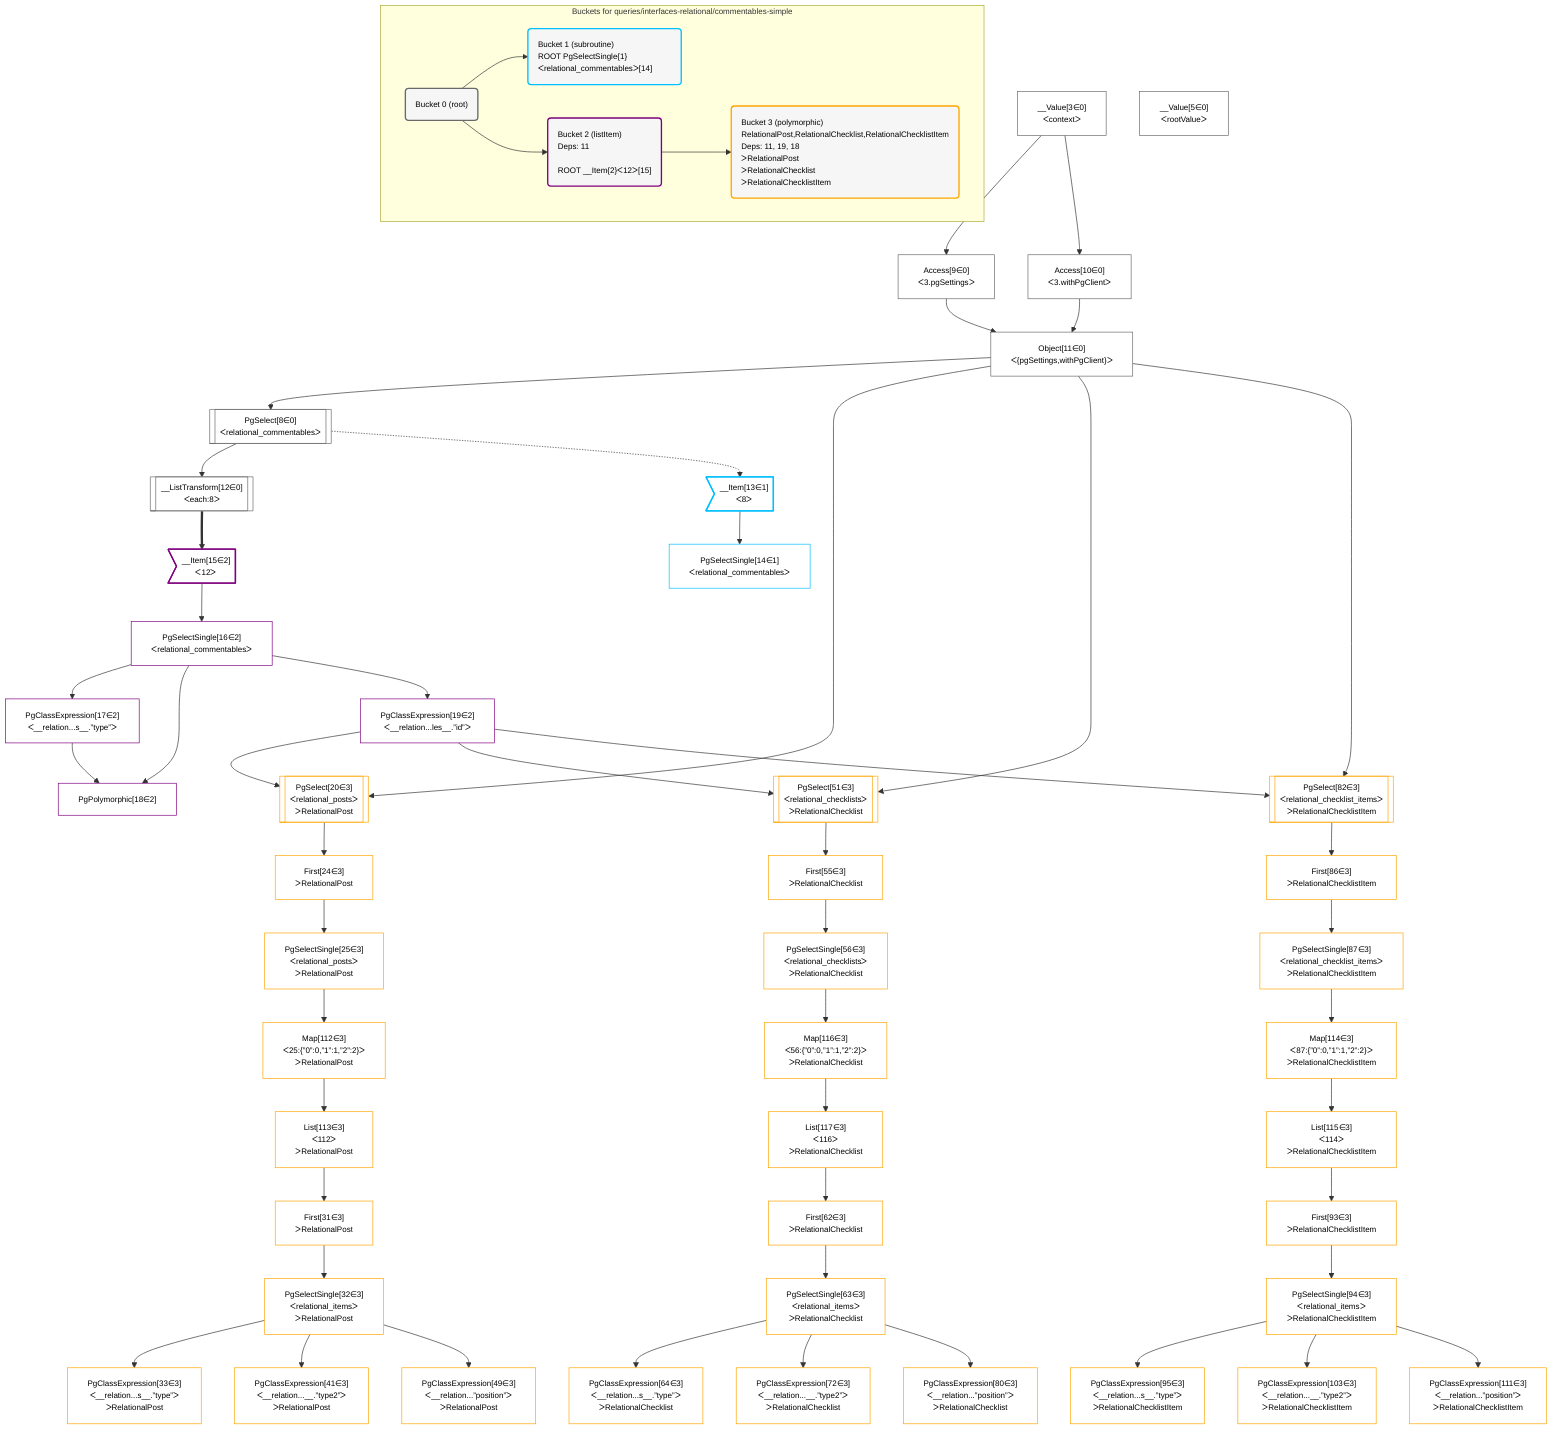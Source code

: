 %%{init: {'themeVariables': { 'fontSize': '12px'}}}%%
graph TD
    classDef path fill:#eee,stroke:#000,color:#000
    classDef plan fill:#fff,stroke-width:1px,color:#000
    classDef itemplan fill:#fff,stroke-width:2px,color:#000
    classDef sideeffectplan fill:#f00,stroke-width:2px,color:#000
    classDef bucket fill:#f6f6f6,color:#000,stroke-width:2px,text-align:left


    %% define steps
    __Value3["__Value[3∈0]<br />ᐸcontextᐳ"]:::plan
    __Value5["__Value[5∈0]<br />ᐸrootValueᐳ"]:::plan
    Access9["Access[9∈0]<br />ᐸ3.pgSettingsᐳ"]:::plan
    Access10["Access[10∈0]<br />ᐸ3.withPgClientᐳ"]:::plan
    Object11["Object[11∈0]<br />ᐸ{pgSettings,withPgClient}ᐳ"]:::plan
    PgSelect8[["PgSelect[8∈0]<br />ᐸrelational_commentablesᐳ"]]:::plan
    __ListTransform12[["__ListTransform[12∈0]<br />ᐸeach:8ᐳ"]]:::plan
    __Item13>"__Item[13∈1]<br />ᐸ8ᐳ"]:::itemplan
    PgSelectSingle14["PgSelectSingle[14∈1]<br />ᐸrelational_commentablesᐳ"]:::plan
    __Item15>"__Item[15∈2]<br />ᐸ12ᐳ"]:::itemplan
    PgSelectSingle16["PgSelectSingle[16∈2]<br />ᐸrelational_commentablesᐳ"]:::plan
    PgClassExpression17["PgClassExpression[17∈2]<br />ᐸ__relation...s__.”type”ᐳ"]:::plan
    PgPolymorphic18["PgPolymorphic[18∈2]"]:::plan
    PgClassExpression19["PgClassExpression[19∈2]<br />ᐸ__relation...les__.”id”ᐳ"]:::plan
    PgSelect20[["PgSelect[20∈3]<br />ᐸrelational_postsᐳ<br />ᐳRelationalPost"]]:::plan
    First24["First[24∈3]<br />ᐳRelationalPost"]:::plan
    PgSelectSingle25["PgSelectSingle[25∈3]<br />ᐸrelational_postsᐳ<br />ᐳRelationalPost"]:::plan
    Map112["Map[112∈3]<br />ᐸ25:{”0”:0,”1”:1,”2”:2}ᐳ<br />ᐳRelationalPost"]:::plan
    List113["List[113∈3]<br />ᐸ112ᐳ<br />ᐳRelationalPost"]:::plan
    First31["First[31∈3]<br />ᐳRelationalPost"]:::plan
    PgSelectSingle32["PgSelectSingle[32∈3]<br />ᐸrelational_itemsᐳ<br />ᐳRelationalPost"]:::plan
    PgClassExpression33["PgClassExpression[33∈3]<br />ᐸ__relation...s__.”type”ᐳ<br />ᐳRelationalPost"]:::plan
    PgClassExpression41["PgClassExpression[41∈3]<br />ᐸ__relation...__.”type2”ᐳ<br />ᐳRelationalPost"]:::plan
    PgClassExpression49["PgClassExpression[49∈3]<br />ᐸ__relation...”position”ᐳ<br />ᐳRelationalPost"]:::plan
    PgSelect51[["PgSelect[51∈3]<br />ᐸrelational_checklistsᐳ<br />ᐳRelationalChecklist"]]:::plan
    First55["First[55∈3]<br />ᐳRelationalChecklist"]:::plan
    PgSelectSingle56["PgSelectSingle[56∈3]<br />ᐸrelational_checklistsᐳ<br />ᐳRelationalChecklist"]:::plan
    Map116["Map[116∈3]<br />ᐸ56:{”0”:0,”1”:1,”2”:2}ᐳ<br />ᐳRelationalChecklist"]:::plan
    List117["List[117∈3]<br />ᐸ116ᐳ<br />ᐳRelationalChecklist"]:::plan
    First62["First[62∈3]<br />ᐳRelationalChecklist"]:::plan
    PgSelectSingle63["PgSelectSingle[63∈3]<br />ᐸrelational_itemsᐳ<br />ᐳRelationalChecklist"]:::plan
    PgClassExpression64["PgClassExpression[64∈3]<br />ᐸ__relation...s__.”type”ᐳ<br />ᐳRelationalChecklist"]:::plan
    PgClassExpression72["PgClassExpression[72∈3]<br />ᐸ__relation...__.”type2”ᐳ<br />ᐳRelationalChecklist"]:::plan
    PgClassExpression80["PgClassExpression[80∈3]<br />ᐸ__relation...”position”ᐳ<br />ᐳRelationalChecklist"]:::plan
    PgSelect82[["PgSelect[82∈3]<br />ᐸrelational_checklist_itemsᐳ<br />ᐳRelationalChecklistItem"]]:::plan
    First86["First[86∈3]<br />ᐳRelationalChecklistItem"]:::plan
    PgSelectSingle87["PgSelectSingle[87∈3]<br />ᐸrelational_checklist_itemsᐳ<br />ᐳRelationalChecklistItem"]:::plan
    Map114["Map[114∈3]<br />ᐸ87:{”0”:0,”1”:1,”2”:2}ᐳ<br />ᐳRelationalChecklistItem"]:::plan
    List115["List[115∈3]<br />ᐸ114ᐳ<br />ᐳRelationalChecklistItem"]:::plan
    First93["First[93∈3]<br />ᐳRelationalChecklistItem"]:::plan
    PgSelectSingle94["PgSelectSingle[94∈3]<br />ᐸrelational_itemsᐳ<br />ᐳRelationalChecklistItem"]:::plan
    PgClassExpression95["PgClassExpression[95∈3]<br />ᐸ__relation...s__.”type”ᐳ<br />ᐳRelationalChecklistItem"]:::plan
    PgClassExpression103["PgClassExpression[103∈3]<br />ᐸ__relation...__.”type2”ᐳ<br />ᐳRelationalChecklistItem"]:::plan
    PgClassExpression111["PgClassExpression[111∈3]<br />ᐸ__relation...”position”ᐳ<br />ᐳRelationalChecklistItem"]:::plan

    %% plan dependencies
    __Value3 --> Access9
    __Value3 --> Access10
    Access9 & Access10 --> Object11
    Object11 --> PgSelect8
    PgSelect8 --> __ListTransform12
    PgSelect8 -.-> __Item13
    __Item13 --> PgSelectSingle14
    __ListTransform12 ==> __Item15
    __Item15 --> PgSelectSingle16
    PgSelectSingle16 --> PgClassExpression17
    PgSelectSingle16 & PgClassExpression17 --> PgPolymorphic18
    PgSelectSingle16 --> PgClassExpression19
    Object11 & PgClassExpression19 --> PgSelect20
    PgSelect20 --> First24
    First24 --> PgSelectSingle25
    PgSelectSingle25 --> Map112
    Map112 --> List113
    List113 --> First31
    First31 --> PgSelectSingle32
    PgSelectSingle32 --> PgClassExpression33
    PgSelectSingle32 --> PgClassExpression41
    PgSelectSingle32 --> PgClassExpression49
    Object11 & PgClassExpression19 --> PgSelect51
    PgSelect51 --> First55
    First55 --> PgSelectSingle56
    PgSelectSingle56 --> Map116
    Map116 --> List117
    List117 --> First62
    First62 --> PgSelectSingle63
    PgSelectSingle63 --> PgClassExpression64
    PgSelectSingle63 --> PgClassExpression72
    PgSelectSingle63 --> PgClassExpression80
    Object11 & PgClassExpression19 --> PgSelect82
    PgSelect82 --> First86
    First86 --> PgSelectSingle87
    PgSelectSingle87 --> Map114
    Map114 --> List115
    List115 --> First93
    First93 --> PgSelectSingle94
    PgSelectSingle94 --> PgClassExpression95
    PgSelectSingle94 --> PgClassExpression103
    PgSelectSingle94 --> PgClassExpression111

    subgraph "Buckets for queries/interfaces-relational/commentables-simple"
    Bucket0("Bucket 0 (root)"):::bucket
    classDef bucket0 stroke:#696969
    class Bucket0,__Value3,__Value5,PgSelect8,Access9,Access10,Object11,__ListTransform12 bucket0
    Bucket1("Bucket 1 (subroutine)<br />ROOT PgSelectSingle{1}ᐸrelational_commentablesᐳ[14]"):::bucket
    classDef bucket1 stroke:#00bfff
    class Bucket1,__Item13,PgSelectSingle14 bucket1
    Bucket2("Bucket 2 (listItem)<br />Deps: 11<br /><br />ROOT __Item{2}ᐸ12ᐳ[15]"):::bucket
    classDef bucket2 stroke:#7f007f
    class Bucket2,__Item15,PgSelectSingle16,PgClassExpression17,PgPolymorphic18,PgClassExpression19 bucket2
    Bucket3("Bucket 3 (polymorphic)<br />RelationalPost,RelationalChecklist,RelationalChecklistItem<br />Deps: 11, 19, 18<br />ᐳRelationalPost<br />ᐳRelationalChecklist<br />ᐳRelationalChecklistItem"):::bucket
    classDef bucket3 stroke:#ffa500
    class Bucket3,PgSelect20,First24,PgSelectSingle25,First31,PgSelectSingle32,PgClassExpression33,PgClassExpression41,PgClassExpression49,PgSelect51,First55,PgSelectSingle56,First62,PgSelectSingle63,PgClassExpression64,PgClassExpression72,PgClassExpression80,PgSelect82,First86,PgSelectSingle87,First93,PgSelectSingle94,PgClassExpression95,PgClassExpression103,PgClassExpression111,Map112,List113,Map114,List115,Map116,List117 bucket3
    Bucket0 --> Bucket1 & Bucket2
    Bucket2 --> Bucket3
    end
